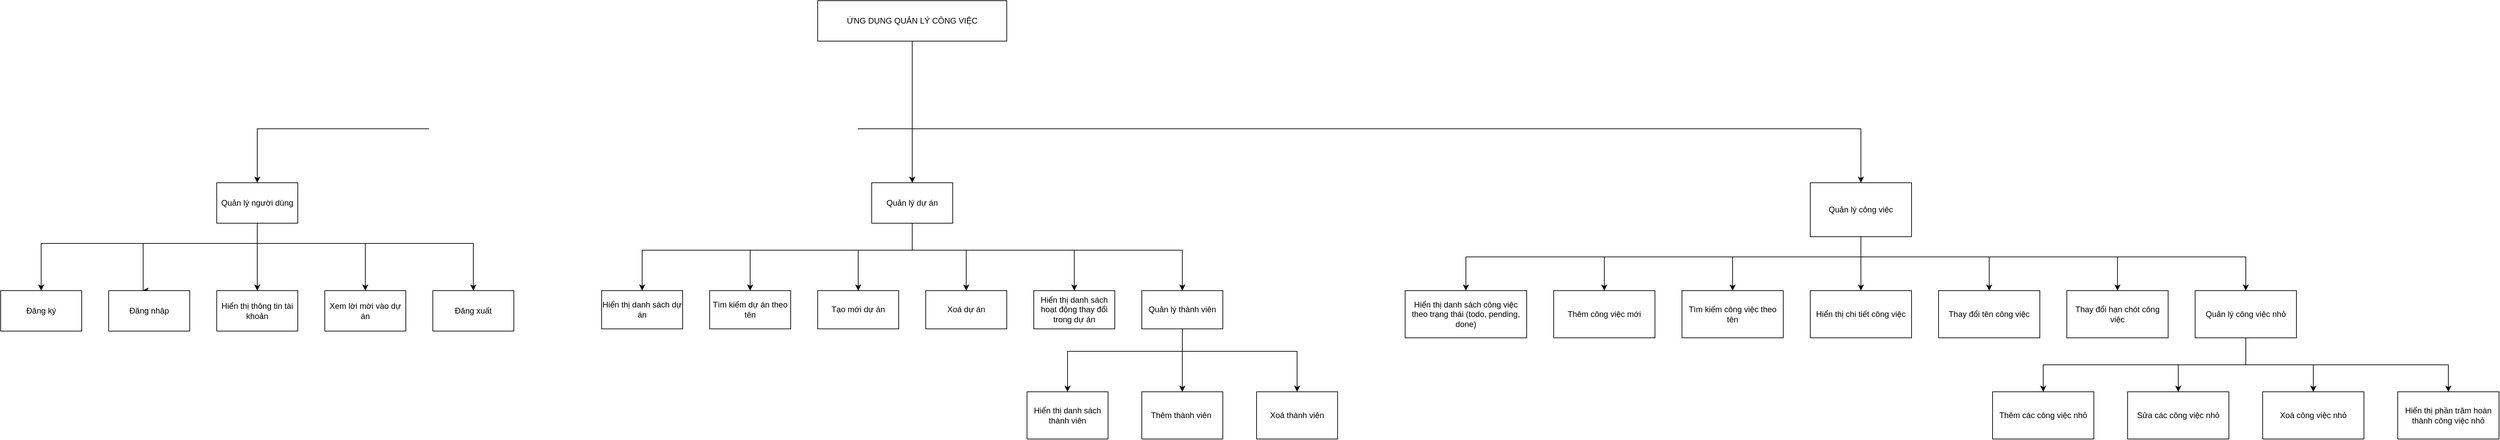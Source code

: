 <mxfile version="26.0.6" pages="2">
  <diagram id="V-OAc4qAj7NpB916so75" name="Sơ đồ chức năng">
    <mxGraphModel dx="5624" dy="3399" grid="1" gridSize="10" guides="1" tooltips="1" connect="1" arrows="1" fold="1" page="1" pageScale="1" pageWidth="827" pageHeight="1169" math="0" shadow="0">
      <root>
        <mxCell id="0" />
        <mxCell id="1" parent="0" />
        <mxCell id="zX-OuVOKeIS6T5saPksT-51" style="edgeStyle=orthogonalEdgeStyle;rounded=0;orthogonalLoop=1;jettySize=auto;html=1;entryX=0.5;entryY=0;entryDx=0;entryDy=0;" parent="1" source="zX-OuVOKeIS6T5saPksT-1" target="zX-OuVOKeIS6T5saPksT-2" edge="1">
          <mxGeometry relative="1" as="geometry">
            <Array as="points">
              <mxPoint x="420" y="160" />
              <mxPoint x="-550" y="160" />
            </Array>
          </mxGeometry>
        </mxCell>
        <mxCell id="zX-OuVOKeIS6T5saPksT-52" style="edgeStyle=orthogonalEdgeStyle;rounded=0;orthogonalLoop=1;jettySize=auto;html=1;entryX=0.5;entryY=0;entryDx=0;entryDy=0;" parent="1" source="zX-OuVOKeIS6T5saPksT-1" target="zX-OuVOKeIS6T5saPksT-4" edge="1">
          <mxGeometry relative="1" as="geometry" />
        </mxCell>
        <mxCell id="zX-OuVOKeIS6T5saPksT-53" style="edgeStyle=orthogonalEdgeStyle;rounded=0;orthogonalLoop=1;jettySize=auto;html=1;" parent="1" source="zX-OuVOKeIS6T5saPksT-1" target="zX-OuVOKeIS6T5saPksT-5" edge="1">
          <mxGeometry relative="1" as="geometry">
            <Array as="points">
              <mxPoint x="420" y="160" />
              <mxPoint x="1825" y="160" />
            </Array>
          </mxGeometry>
        </mxCell>
        <mxCell id="zX-OuVOKeIS6T5saPksT-1" value="ỨNG DỤNG QUẢN LÝ CÔNG VIỆC" style="rounded=0;whiteSpace=wrap;html=1;" parent="1" vertex="1">
          <mxGeometry x="280" y="-30" width="280" height="60" as="geometry" />
        </mxCell>
        <mxCell id="zX-OuVOKeIS6T5saPksT-45" value="" style="group" parent="1" vertex="1" connectable="0">
          <mxGeometry x="1150" y="240" width="1620" height="380" as="geometry" />
        </mxCell>
        <mxCell id="zX-OuVOKeIS6T5saPksT-75" style="edgeStyle=orthogonalEdgeStyle;rounded=0;orthogonalLoop=1;jettySize=auto;html=1;entryX=0.5;entryY=0;entryDx=0;entryDy=0;" parent="zX-OuVOKeIS6T5saPksT-45" source="zX-OuVOKeIS6T5saPksT-5" target="zX-OuVOKeIS6T5saPksT-16" edge="1">
          <mxGeometry relative="1" as="geometry">
            <Array as="points">
              <mxPoint x="675" y="110" />
              <mxPoint x="90" y="110" />
            </Array>
          </mxGeometry>
        </mxCell>
        <mxCell id="zX-OuVOKeIS6T5saPksT-76" style="edgeStyle=orthogonalEdgeStyle;rounded=0;orthogonalLoop=1;jettySize=auto;html=1;entryX=0.5;entryY=0;entryDx=0;entryDy=0;" parent="zX-OuVOKeIS6T5saPksT-45" source="zX-OuVOKeIS6T5saPksT-5" target="zX-OuVOKeIS6T5saPksT-17" edge="1">
          <mxGeometry relative="1" as="geometry">
            <Array as="points">
              <mxPoint x="675" y="110" />
              <mxPoint x="295" y="110" />
            </Array>
          </mxGeometry>
        </mxCell>
        <mxCell id="zX-OuVOKeIS6T5saPksT-77" style="edgeStyle=orthogonalEdgeStyle;rounded=0;orthogonalLoop=1;jettySize=auto;html=1;entryX=0.5;entryY=0;entryDx=0;entryDy=0;" parent="zX-OuVOKeIS6T5saPksT-45" source="zX-OuVOKeIS6T5saPksT-5" target="zX-OuVOKeIS6T5saPksT-18" edge="1">
          <mxGeometry relative="1" as="geometry">
            <Array as="points">
              <mxPoint x="675" y="110" />
              <mxPoint x="485" y="110" />
            </Array>
          </mxGeometry>
        </mxCell>
        <mxCell id="zX-OuVOKeIS6T5saPksT-78" style="edgeStyle=orthogonalEdgeStyle;rounded=0;orthogonalLoop=1;jettySize=auto;html=1;" parent="zX-OuVOKeIS6T5saPksT-45" source="zX-OuVOKeIS6T5saPksT-5" target="zX-OuVOKeIS6T5saPksT-37" edge="1">
          <mxGeometry relative="1" as="geometry" />
        </mxCell>
        <mxCell id="zX-OuVOKeIS6T5saPksT-79" style="edgeStyle=orthogonalEdgeStyle;rounded=0;orthogonalLoop=1;jettySize=auto;html=1;" parent="zX-OuVOKeIS6T5saPksT-45" source="zX-OuVOKeIS6T5saPksT-5" target="zX-OuVOKeIS6T5saPksT-20" edge="1">
          <mxGeometry relative="1" as="geometry">
            <Array as="points">
              <mxPoint x="675" y="110" />
              <mxPoint x="865" y="110" />
            </Array>
          </mxGeometry>
        </mxCell>
        <mxCell id="zX-OuVOKeIS6T5saPksT-80" style="edgeStyle=orthogonalEdgeStyle;rounded=0;orthogonalLoop=1;jettySize=auto;html=1;" parent="zX-OuVOKeIS6T5saPksT-45" source="zX-OuVOKeIS6T5saPksT-5" target="zX-OuVOKeIS6T5saPksT-19" edge="1">
          <mxGeometry relative="1" as="geometry">
            <Array as="points">
              <mxPoint x="675" y="110" />
              <mxPoint x="1055" y="110" />
            </Array>
          </mxGeometry>
        </mxCell>
        <mxCell id="zX-OuVOKeIS6T5saPksT-81" style="edgeStyle=orthogonalEdgeStyle;rounded=0;orthogonalLoop=1;jettySize=auto;html=1;entryX=0.5;entryY=0;entryDx=0;entryDy=0;" parent="zX-OuVOKeIS6T5saPksT-45" source="zX-OuVOKeIS6T5saPksT-5" target="zX-OuVOKeIS6T5saPksT-38" edge="1">
          <mxGeometry relative="1" as="geometry">
            <Array as="points">
              <mxPoint x="675" y="110" />
              <mxPoint x="1245" y="110" />
            </Array>
          </mxGeometry>
        </mxCell>
        <mxCell id="zX-OuVOKeIS6T5saPksT-5" value="Quản lý công việc" style="rounded=0;whiteSpace=wrap;html=1;" parent="zX-OuVOKeIS6T5saPksT-45" vertex="1">
          <mxGeometry x="600" width="150" height="80" as="geometry" />
        </mxCell>
        <mxCell id="zX-OuVOKeIS6T5saPksT-42" value="" style="group" parent="zX-OuVOKeIS6T5saPksT-45" vertex="1" connectable="0">
          <mxGeometry y="160" width="1620" height="220" as="geometry" />
        </mxCell>
        <mxCell id="zX-OuVOKeIS6T5saPksT-39" value="" style="group" parent="zX-OuVOKeIS6T5saPksT-42" vertex="1" connectable="0">
          <mxGeometry width="1320" height="70" as="geometry" />
        </mxCell>
        <mxCell id="zX-OuVOKeIS6T5saPksT-16" value="Hiển thị danh sách công việc theo trạng thái (todo, pending, done)" style="rounded=0;whiteSpace=wrap;html=1;" parent="zX-OuVOKeIS6T5saPksT-39" vertex="1">
          <mxGeometry width="180" height="70" as="geometry" />
        </mxCell>
        <mxCell id="zX-OuVOKeIS6T5saPksT-17" value="Thêm công việc mới" style="rounded=0;whiteSpace=wrap;html=1;" parent="zX-OuVOKeIS6T5saPksT-39" vertex="1">
          <mxGeometry x="220" width="150" height="70" as="geometry" />
        </mxCell>
        <mxCell id="zX-OuVOKeIS6T5saPksT-18" value="Tìm kiếm công việc theo tên" style="rounded=0;whiteSpace=wrap;html=1;" parent="zX-OuVOKeIS6T5saPksT-39" vertex="1">
          <mxGeometry x="410" width="150" height="70" as="geometry" />
        </mxCell>
        <mxCell id="zX-OuVOKeIS6T5saPksT-19" value="Thay đổi hạn chót công việc" style="rounded=0;whiteSpace=wrap;html=1;" parent="zX-OuVOKeIS6T5saPksT-39" vertex="1">
          <mxGeometry x="980" width="150" height="70" as="geometry" />
        </mxCell>
        <mxCell id="zX-OuVOKeIS6T5saPksT-20" value="Thay đổi tên công việc" style="rounded=0;whiteSpace=wrap;html=1;" parent="zX-OuVOKeIS6T5saPksT-39" vertex="1">
          <mxGeometry x="790" width="150" height="70" as="geometry" />
        </mxCell>
        <mxCell id="zX-OuVOKeIS6T5saPksT-37" value="Hiển thị chi tiết công việc" style="rounded=0;whiteSpace=wrap;html=1;" parent="zX-OuVOKeIS6T5saPksT-39" vertex="1">
          <mxGeometry x="600" width="150" height="70" as="geometry" />
        </mxCell>
        <mxCell id="zX-OuVOKeIS6T5saPksT-38" value="Quản lý công việc nhỏ" style="rounded=0;whiteSpace=wrap;html=1;" parent="zX-OuVOKeIS6T5saPksT-39" vertex="1">
          <mxGeometry x="1170" width="150" height="70" as="geometry" />
        </mxCell>
        <mxCell id="zX-OuVOKeIS6T5saPksT-44" style="edgeStyle=orthogonalEdgeStyle;rounded=0;orthogonalLoop=1;jettySize=auto;html=1;exitX=0.5;exitY=1;exitDx=0;exitDy=0;" parent="zX-OuVOKeIS6T5saPksT-39" source="zX-OuVOKeIS6T5saPksT-20" target="zX-OuVOKeIS6T5saPksT-20" edge="1">
          <mxGeometry relative="1" as="geometry" />
        </mxCell>
        <mxCell id="zX-OuVOKeIS6T5saPksT-41" value="" style="group" parent="zX-OuVOKeIS6T5saPksT-42" vertex="1" connectable="0">
          <mxGeometry x="870" y="150" width="750" height="70" as="geometry" />
        </mxCell>
        <mxCell id="zX-OuVOKeIS6T5saPksT-21" value="Thêm các công việc nhỏ" style="rounded=0;whiteSpace=wrap;html=1;" parent="zX-OuVOKeIS6T5saPksT-41" vertex="1">
          <mxGeometry width="150" height="70" as="geometry" />
        </mxCell>
        <mxCell id="zX-OuVOKeIS6T5saPksT-22" value="Sửa các công việc nhỏ" style="rounded=0;whiteSpace=wrap;html=1;" parent="zX-OuVOKeIS6T5saPksT-41" vertex="1">
          <mxGeometry x="200" width="150" height="70" as="geometry" />
        </mxCell>
        <mxCell id="zX-OuVOKeIS6T5saPksT-23" value="Xoá công việc nhỏ" style="rounded=0;whiteSpace=wrap;html=1;" parent="zX-OuVOKeIS6T5saPksT-41" vertex="1">
          <mxGeometry x="400" width="150" height="70" as="geometry" />
        </mxCell>
        <mxCell id="zX-OuVOKeIS6T5saPksT-40" value="Hiển thị phần trăm hoàn thành công việc nhỏ" style="rounded=0;whiteSpace=wrap;html=1;" parent="zX-OuVOKeIS6T5saPksT-41" vertex="1">
          <mxGeometry x="600" width="150" height="70" as="geometry" />
        </mxCell>
        <mxCell id="zX-OuVOKeIS6T5saPksT-82" style="edgeStyle=orthogonalEdgeStyle;rounded=0;orthogonalLoop=1;jettySize=auto;html=1;entryX=0.5;entryY=0;entryDx=0;entryDy=0;" parent="zX-OuVOKeIS6T5saPksT-42" source="zX-OuVOKeIS6T5saPksT-38" target="zX-OuVOKeIS6T5saPksT-21" edge="1">
          <mxGeometry relative="1" as="geometry">
            <Array as="points">
              <mxPoint x="1245" y="110" />
              <mxPoint x="945" y="110" />
            </Array>
          </mxGeometry>
        </mxCell>
        <mxCell id="zX-OuVOKeIS6T5saPksT-83" style="edgeStyle=orthogonalEdgeStyle;rounded=0;orthogonalLoop=1;jettySize=auto;html=1;entryX=0.5;entryY=0;entryDx=0;entryDy=0;" parent="zX-OuVOKeIS6T5saPksT-42" source="zX-OuVOKeIS6T5saPksT-38" target="zX-OuVOKeIS6T5saPksT-22" edge="1">
          <mxGeometry relative="1" as="geometry" />
        </mxCell>
        <mxCell id="zX-OuVOKeIS6T5saPksT-84" style="edgeStyle=orthogonalEdgeStyle;rounded=0;orthogonalLoop=1;jettySize=auto;html=1;entryX=0.5;entryY=0;entryDx=0;entryDy=0;" parent="zX-OuVOKeIS6T5saPksT-42" source="zX-OuVOKeIS6T5saPksT-38" target="zX-OuVOKeIS6T5saPksT-23" edge="1">
          <mxGeometry relative="1" as="geometry" />
        </mxCell>
        <mxCell id="zX-OuVOKeIS6T5saPksT-85" style="edgeStyle=orthogonalEdgeStyle;rounded=0;orthogonalLoop=1;jettySize=auto;html=1;entryX=0.5;entryY=0;entryDx=0;entryDy=0;" parent="zX-OuVOKeIS6T5saPksT-42" source="zX-OuVOKeIS6T5saPksT-38" target="zX-OuVOKeIS6T5saPksT-40" edge="1">
          <mxGeometry relative="1" as="geometry">
            <Array as="points">
              <mxPoint x="1245" y="110" />
              <mxPoint x="1545" y="110" />
            </Array>
          </mxGeometry>
        </mxCell>
        <mxCell id="zX-OuVOKeIS6T5saPksT-47" value="" style="group" parent="1" vertex="1" connectable="0">
          <mxGeometry x="-930" y="240" width="760" height="220" as="geometry" />
        </mxCell>
        <mxCell id="zX-OuVOKeIS6T5saPksT-54" style="edgeStyle=orthogonalEdgeStyle;rounded=0;orthogonalLoop=1;jettySize=auto;html=1;entryX=0.5;entryY=0;entryDx=0;entryDy=0;" parent="zX-OuVOKeIS6T5saPksT-47" source="zX-OuVOKeIS6T5saPksT-2" target="zX-OuVOKeIS6T5saPksT-6" edge="1">
          <mxGeometry relative="1" as="geometry">
            <Array as="points">
              <mxPoint x="380" y="90" />
              <mxPoint x="60" y="90" />
            </Array>
          </mxGeometry>
        </mxCell>
        <mxCell id="zX-OuVOKeIS6T5saPksT-55" style="edgeStyle=orthogonalEdgeStyle;rounded=0;orthogonalLoop=1;jettySize=auto;html=1;" parent="zX-OuVOKeIS6T5saPksT-47" source="zX-OuVOKeIS6T5saPksT-2" edge="1">
          <mxGeometry relative="1" as="geometry">
            <mxPoint x="210" y="160" as="targetPoint" />
            <Array as="points">
              <mxPoint x="380" y="90" />
              <mxPoint x="211" y="90" />
              <mxPoint x="211" y="160" />
            </Array>
          </mxGeometry>
        </mxCell>
        <mxCell id="zX-OuVOKeIS6T5saPksT-56" style="edgeStyle=orthogonalEdgeStyle;rounded=0;orthogonalLoop=1;jettySize=auto;html=1;entryX=0.5;entryY=0;entryDx=0;entryDy=0;" parent="zX-OuVOKeIS6T5saPksT-47" source="zX-OuVOKeIS6T5saPksT-2" target="zX-OuVOKeIS6T5saPksT-8" edge="1">
          <mxGeometry relative="1" as="geometry" />
        </mxCell>
        <mxCell id="zX-OuVOKeIS6T5saPksT-57" style="edgeStyle=orthogonalEdgeStyle;rounded=0;orthogonalLoop=1;jettySize=auto;html=1;entryX=0.5;entryY=0;entryDx=0;entryDy=0;" parent="zX-OuVOKeIS6T5saPksT-47" source="zX-OuVOKeIS6T5saPksT-2" target="zX-OuVOKeIS6T5saPksT-15" edge="1">
          <mxGeometry relative="1" as="geometry">
            <Array as="points">
              <mxPoint x="380" y="90" />
              <mxPoint x="540" y="90" />
            </Array>
          </mxGeometry>
        </mxCell>
        <mxCell id="zX-OuVOKeIS6T5saPksT-58" style="edgeStyle=orthogonalEdgeStyle;rounded=0;orthogonalLoop=1;jettySize=auto;html=1;entryX=0.5;entryY=0;entryDx=0;entryDy=0;" parent="zX-OuVOKeIS6T5saPksT-47" source="zX-OuVOKeIS6T5saPksT-2" target="zX-OuVOKeIS6T5saPksT-24" edge="1">
          <mxGeometry relative="1" as="geometry">
            <Array as="points">
              <mxPoint x="380" y="90" />
              <mxPoint x="700" y="90" />
            </Array>
          </mxGeometry>
        </mxCell>
        <mxCell id="zX-OuVOKeIS6T5saPksT-2" value="Quản lý người dùng" style="rounded=0;whiteSpace=wrap;html=1;" parent="zX-OuVOKeIS6T5saPksT-47" vertex="1">
          <mxGeometry x="320" width="120" height="60" as="geometry" />
        </mxCell>
        <mxCell id="zX-OuVOKeIS6T5saPksT-25" value="" style="group" parent="zX-OuVOKeIS6T5saPksT-47" vertex="1" connectable="0">
          <mxGeometry y="160" width="760" height="60" as="geometry" />
        </mxCell>
        <mxCell id="zX-OuVOKeIS6T5saPksT-6" value="Đăng ký&lt;span style=&quot;color: rgba(0, 0, 0, 0); font-family: monospace; font-size: 0px; text-align: start; text-wrap-mode: nowrap;&quot;&gt;%3CmxGraphModel%3E%3Croot%3E%3CmxCell%20id%3D%220%22%2F%3E%3CmxCell%20id%3D%221%22%20parent%3D%220%22%2F%3E%3CmxCell%20id%3D%222%22%20value%3D%22Qu%E1%BA%A3n%20l%C3%BD%20d%E1%BB%B1%20%C3%A1n%22%20style%3D%22rounded%3D0%3BwhiteSpace%3Dwrap%3Bhtml%3D1%3B%22%20vertex%3D%221%22%20parent%3D%221%22%3E%3CmxGeometry%20x%3D%22230%22%20y%3D%22200%22%20width%3D%22120%22%20height%3D%2260%22%20as%3D%22geometry%22%2F%3E%3C%2FmxCell%3E%3C%2Froot%3E%3C%2FmxGraphModel%3E&lt;/span&gt;" style="rounded=0;whiteSpace=wrap;html=1;" parent="zX-OuVOKeIS6T5saPksT-25" vertex="1">
          <mxGeometry width="120" height="60" as="geometry" />
        </mxCell>
        <mxCell id="zX-OuVOKeIS6T5saPksT-7" value="Đăng nhập&lt;span style=&quot;color: rgba(0, 0, 0, 0); font-family: monospace; font-size: 0px; text-align: start; text-wrap-mode: nowrap;&quot;&gt;%3CmxGraphModel%3E%3Croot%3E%3CmxCell%20id%3D%220%22%2F%3E%3CmxCell%20id%3D%221%22%20parent%3D%220%22%2F%3E%3CmxCell%20id%3D%222%22%20value%3D%22Qu%E1%BA%A3n%20l%C3%BD%20d%E1%BB%B1%20%C3%A1n%22%20style%3D%22rounded%3D0%3BwhiteSpace%3Dwrap%3Bhtml%3D1%3B%22%20vertex%3D%221%22%20parent%3D%221%22%3E%3CmxGeometry%20x%3D%22230%22%20y%3D%22200%22%20width%3D%22120%22%20height%3D%2260%22%20as%3D%22geometry%22%2F%3E%3C%2FmxCell%3E%3C%2Froot%3E%3C%2FmxGraphModel&lt;/span&gt;" style="rounded=0;whiteSpace=wrap;html=1;" parent="zX-OuVOKeIS6T5saPksT-25" vertex="1">
          <mxGeometry x="160" width="120" height="60" as="geometry" />
        </mxCell>
        <mxCell id="zX-OuVOKeIS6T5saPksT-8" value="Hiển thị thông tin tài khoản" style="rounded=0;whiteSpace=wrap;html=1;" parent="zX-OuVOKeIS6T5saPksT-25" vertex="1">
          <mxGeometry x="320" width="120" height="60" as="geometry" />
        </mxCell>
        <mxCell id="zX-OuVOKeIS6T5saPksT-15" value="Xem lời mời vào dự án" style="rounded=0;whiteSpace=wrap;html=1;" parent="zX-OuVOKeIS6T5saPksT-25" vertex="1">
          <mxGeometry x="480" width="120" height="60" as="geometry" />
        </mxCell>
        <mxCell id="zX-OuVOKeIS6T5saPksT-24" value="Đăng xuất" style="rounded=0;whiteSpace=wrap;html=1;" parent="zX-OuVOKeIS6T5saPksT-25" vertex="1">
          <mxGeometry x="640" width="120" height="60" as="geometry" />
        </mxCell>
        <mxCell id="zX-OuVOKeIS6T5saPksT-74" value="" style="group" parent="1" vertex="1" connectable="0">
          <mxGeometry x="-40" y="240" width="1090" height="380" as="geometry" />
        </mxCell>
        <mxCell id="zX-OuVOKeIS6T5saPksT-4" value="Quản lý dự án" style="rounded=0;whiteSpace=wrap;html=1;" parent="zX-OuVOKeIS6T5saPksT-74" vertex="1">
          <mxGeometry x="400" width="120" height="60" as="geometry" />
        </mxCell>
        <mxCell id="zX-OuVOKeIS6T5saPksT-72" value="" style="group" parent="zX-OuVOKeIS6T5saPksT-74" vertex="1" connectable="0">
          <mxGeometry x="630" y="310" width="460" height="70" as="geometry" />
        </mxCell>
        <mxCell id="zX-OuVOKeIS6T5saPksT-27" value="Thêm thành viên&amp;nbsp;" style="rounded=0;whiteSpace=wrap;html=1;" parent="zX-OuVOKeIS6T5saPksT-72" vertex="1">
          <mxGeometry x="170" width="120" height="70" as="geometry" />
        </mxCell>
        <mxCell id="zX-OuVOKeIS6T5saPksT-28" value="Hiển thị danh sách thành viên" style="rounded=0;whiteSpace=wrap;html=1;" parent="zX-OuVOKeIS6T5saPksT-72" vertex="1">
          <mxGeometry width="120" height="70" as="geometry" />
        </mxCell>
        <mxCell id="zX-OuVOKeIS6T5saPksT-29" value="Xoá thành viên" style="rounded=0;whiteSpace=wrap;html=1;" parent="zX-OuVOKeIS6T5saPksT-72" vertex="1">
          <mxGeometry x="340" width="120" height="70" as="geometry" />
        </mxCell>
        <mxCell id="zX-OuVOKeIS6T5saPksT-73" value="" style="group" parent="zX-OuVOKeIS6T5saPksT-74" vertex="1" connectable="0">
          <mxGeometry y="160" width="920" height="56.667" as="geometry" />
        </mxCell>
        <mxCell id="zX-OuVOKeIS6T5saPksT-9" value="Hiển thị danh sách dự án" style="rounded=0;whiteSpace=wrap;html=1;" parent="zX-OuVOKeIS6T5saPksT-73" vertex="1">
          <mxGeometry width="120" height="56.667" as="geometry" />
        </mxCell>
        <mxCell id="zX-OuVOKeIS6T5saPksT-10" value="Tìm kiếm dự án theo tên" style="rounded=0;whiteSpace=wrap;html=1;" parent="zX-OuVOKeIS6T5saPksT-73" vertex="1">
          <mxGeometry x="160" width="120" height="56.667" as="geometry" />
        </mxCell>
        <mxCell id="zX-OuVOKeIS6T5saPksT-11" value="Tạo mới dự án" style="rounded=0;whiteSpace=wrap;html=1;" parent="zX-OuVOKeIS6T5saPksT-73" vertex="1">
          <mxGeometry x="320" width="120" height="56.667" as="geometry" />
        </mxCell>
        <mxCell id="zX-OuVOKeIS6T5saPksT-12" value="Xoá dự án" style="rounded=0;whiteSpace=wrap;html=1;" parent="zX-OuVOKeIS6T5saPksT-73" vertex="1">
          <mxGeometry x="480" width="120" height="56.667" as="geometry" />
        </mxCell>
        <mxCell id="zX-OuVOKeIS6T5saPksT-14" value="Quản lý thành viên" style="rounded=0;whiteSpace=wrap;html=1;" parent="zX-OuVOKeIS6T5saPksT-73" vertex="1">
          <mxGeometry x="800" width="120" height="56.667" as="geometry" />
        </mxCell>
        <mxCell id="zX-OuVOKeIS6T5saPksT-33" value="Hiển thị danh sách hoạt động thay đổi trong dự án" style="rounded=0;whiteSpace=wrap;html=1;" parent="zX-OuVOKeIS6T5saPksT-73" vertex="1">
          <mxGeometry x="640" width="120" height="56.667" as="geometry" />
        </mxCell>
        <mxCell id="zX-OuVOKeIS6T5saPksT-59" style="edgeStyle=orthogonalEdgeStyle;rounded=0;orthogonalLoop=1;jettySize=auto;html=1;entryX=0.5;entryY=0;entryDx=0;entryDy=0;" parent="zX-OuVOKeIS6T5saPksT-74" source="zX-OuVOKeIS6T5saPksT-4" target="zX-OuVOKeIS6T5saPksT-9" edge="1">
          <mxGeometry relative="1" as="geometry">
            <Array as="points">
              <mxPoint x="460" y="100" />
              <mxPoint x="60" y="100" />
            </Array>
          </mxGeometry>
        </mxCell>
        <mxCell id="zX-OuVOKeIS6T5saPksT-60" style="edgeStyle=orthogonalEdgeStyle;rounded=0;orthogonalLoop=1;jettySize=auto;html=1;entryX=0.5;entryY=0;entryDx=0;entryDy=0;" parent="zX-OuVOKeIS6T5saPksT-74" source="zX-OuVOKeIS6T5saPksT-4" target="zX-OuVOKeIS6T5saPksT-10" edge="1">
          <mxGeometry relative="1" as="geometry">
            <Array as="points">
              <mxPoint x="460" y="100" />
              <mxPoint x="220" y="100" />
            </Array>
          </mxGeometry>
        </mxCell>
        <mxCell id="zX-OuVOKeIS6T5saPksT-61" style="edgeStyle=orthogonalEdgeStyle;rounded=0;orthogonalLoop=1;jettySize=auto;html=1;entryX=0.5;entryY=0;entryDx=0;entryDy=0;" parent="zX-OuVOKeIS6T5saPksT-74" source="zX-OuVOKeIS6T5saPksT-4" target="zX-OuVOKeIS6T5saPksT-11" edge="1">
          <mxGeometry relative="1" as="geometry">
            <Array as="points">
              <mxPoint x="460" y="100" />
              <mxPoint x="380" y="100" />
            </Array>
          </mxGeometry>
        </mxCell>
        <mxCell id="zX-OuVOKeIS6T5saPksT-62" style="edgeStyle=orthogonalEdgeStyle;rounded=0;orthogonalLoop=1;jettySize=auto;html=1;" parent="zX-OuVOKeIS6T5saPksT-74" source="zX-OuVOKeIS6T5saPksT-4" target="zX-OuVOKeIS6T5saPksT-12" edge="1">
          <mxGeometry relative="1" as="geometry">
            <Array as="points">
              <mxPoint x="460" y="100" />
              <mxPoint x="540" y="100" />
            </Array>
          </mxGeometry>
        </mxCell>
        <mxCell id="zX-OuVOKeIS6T5saPksT-64" style="edgeStyle=orthogonalEdgeStyle;rounded=0;orthogonalLoop=1;jettySize=auto;html=1;entryX=0.5;entryY=0;entryDx=0;entryDy=0;" parent="zX-OuVOKeIS6T5saPksT-74" source="zX-OuVOKeIS6T5saPksT-4" target="zX-OuVOKeIS6T5saPksT-14" edge="1">
          <mxGeometry relative="1" as="geometry">
            <Array as="points">
              <mxPoint x="460" y="100" />
              <mxPoint x="860" y="100" />
            </Array>
          </mxGeometry>
        </mxCell>
        <mxCell id="zX-OuVOKeIS6T5saPksT-65" style="edgeStyle=orthogonalEdgeStyle;rounded=0;orthogonalLoop=1;jettySize=auto;html=1;entryX=0.5;entryY=0;entryDx=0;entryDy=0;" parent="zX-OuVOKeIS6T5saPksT-74" source="zX-OuVOKeIS6T5saPksT-14" target="zX-OuVOKeIS6T5saPksT-28" edge="1">
          <mxGeometry relative="1" as="geometry">
            <Array as="points">
              <mxPoint x="860" y="250" />
              <mxPoint x="690" y="250" />
            </Array>
          </mxGeometry>
        </mxCell>
        <mxCell id="zX-OuVOKeIS6T5saPksT-66" style="edgeStyle=orthogonalEdgeStyle;rounded=0;orthogonalLoop=1;jettySize=auto;html=1;entryX=0.5;entryY=0;entryDx=0;entryDy=0;" parent="zX-OuVOKeIS6T5saPksT-74" source="zX-OuVOKeIS6T5saPksT-14" target="zX-OuVOKeIS6T5saPksT-27" edge="1">
          <mxGeometry relative="1" as="geometry" />
        </mxCell>
        <mxCell id="zX-OuVOKeIS6T5saPksT-71" style="edgeStyle=orthogonalEdgeStyle;rounded=0;orthogonalLoop=1;jettySize=auto;html=1;entryX=0.5;entryY=0;entryDx=0;entryDy=0;" parent="zX-OuVOKeIS6T5saPksT-74" source="zX-OuVOKeIS6T5saPksT-14" target="zX-OuVOKeIS6T5saPksT-29" edge="1">
          <mxGeometry relative="1" as="geometry">
            <Array as="points">
              <mxPoint x="860" y="250" />
              <mxPoint x="1030" y="250" />
            </Array>
          </mxGeometry>
        </mxCell>
        <mxCell id="zX-OuVOKeIS6T5saPksT-63" style="edgeStyle=orthogonalEdgeStyle;rounded=0;orthogonalLoop=1;jettySize=auto;html=1;entryX=0.5;entryY=0;entryDx=0;entryDy=0;" parent="zX-OuVOKeIS6T5saPksT-74" source="zX-OuVOKeIS6T5saPksT-4" target="zX-OuVOKeIS6T5saPksT-33" edge="1">
          <mxGeometry relative="1" as="geometry">
            <Array as="points">
              <mxPoint x="460" y="100" />
              <mxPoint x="700" y="100" />
            </Array>
          </mxGeometry>
        </mxCell>
      </root>
    </mxGraphModel>
  </diagram>
  <diagram id="9vug8-raQWd5ho0r9h99" name="use case">
    <mxGraphModel dx="2812" dy="2284" grid="1" gridSize="10" guides="1" tooltips="1" connect="1" arrows="1" fold="1" page="1" pageScale="1" pageWidth="827" pageHeight="1169" math="0" shadow="0">
      <root>
        <mxCell id="0" />
        <mxCell id="1" parent="0" />
        <mxCell id="gCBhABnBfBKNEBTYa9LO-66" value="" style="rounded=0;whiteSpace=wrap;html=1;" vertex="1" parent="1">
          <mxGeometry x="330" y="-140" width="810" height="2010" as="geometry" />
        </mxCell>
        <mxCell id="gCBhABnBfBKNEBTYa9LO-67" style="rounded=0;orthogonalLoop=1;jettySize=auto;html=1;entryX=0;entryY=0.5;entryDx=0;entryDy=0;endArrow=none;endFill=0;" edge="1" parent="1" source="IFs_64MnXAlQuSFIvROG-1" target="IFs_64MnXAlQuSFIvROG-2">
          <mxGeometry relative="1" as="geometry" />
        </mxCell>
        <mxCell id="gCBhABnBfBKNEBTYa9LO-68" style="rounded=0;orthogonalLoop=1;jettySize=auto;html=1;entryX=0;entryY=0.5;entryDx=0;entryDy=0;endArrow=none;endFill=0;" edge="1" parent="1" source="IFs_64MnXAlQuSFIvROG-1" target="IFs_64MnXAlQuSFIvROG-3">
          <mxGeometry relative="1" as="geometry" />
        </mxCell>
        <mxCell id="gCBhABnBfBKNEBTYa9LO-69" style="rounded=0;orthogonalLoop=1;jettySize=auto;html=1;entryX=0;entryY=0.5;entryDx=0;entryDy=0;endArrow=none;endFill=0;" edge="1" parent="1" source="IFs_64MnXAlQuSFIvROG-1" target="gCBhABnBfBKNEBTYa9LO-1">
          <mxGeometry relative="1" as="geometry" />
        </mxCell>
        <mxCell id="gCBhABnBfBKNEBTYa9LO-70" style="rounded=0;orthogonalLoop=1;jettySize=auto;html=1;entryX=0;entryY=0.5;entryDx=0;entryDy=0;endArrow=none;endFill=0;" edge="1" parent="1" source="IFs_64MnXAlQuSFIvROG-1" target="gCBhABnBfBKNEBTYa9LO-2">
          <mxGeometry relative="1" as="geometry" />
        </mxCell>
        <mxCell id="gCBhABnBfBKNEBTYa9LO-71" style="rounded=0;orthogonalLoop=1;jettySize=auto;html=1;entryX=0;entryY=0.5;entryDx=0;entryDy=0;endArrow=none;endFill=0;" edge="1" parent="1" source="IFs_64MnXAlQuSFIvROG-1" target="IFs_64MnXAlQuSFIvROG-4">
          <mxGeometry relative="1" as="geometry" />
        </mxCell>
        <mxCell id="gCBhABnBfBKNEBTYa9LO-72" style="rounded=0;orthogonalLoop=1;jettySize=auto;html=1;entryX=0;entryY=0.5;entryDx=0;entryDy=0;endArrow=none;endFill=0;" edge="1" parent="1" source="IFs_64MnXAlQuSFIvROG-1" target="IFs_64MnXAlQuSFIvROG-5">
          <mxGeometry relative="1" as="geometry" />
        </mxCell>
        <mxCell id="IFs_64MnXAlQuSFIvROG-1" value="Người dùng" style="shape=umlActor;verticalLabelPosition=bottom;verticalAlign=top;html=1;outlineConnect=0;" vertex="1" parent="1">
          <mxGeometry x="-70" y="790" width="70" height="120" as="geometry" />
        </mxCell>
        <mxCell id="IFs_64MnXAlQuSFIvROG-2" value="Đăng nhập" style="ellipse;whiteSpace=wrap;html=1;" vertex="1" parent="1">
          <mxGeometry x="500" width="120" height="80" as="geometry" />
        </mxCell>
        <mxCell id="IFs_64MnXAlQuSFIvROG-3" value="Đăng ký" style="ellipse;whiteSpace=wrap;html=1;" vertex="1" parent="1">
          <mxGeometry x="500" y="130" width="120" height="80" as="geometry" />
        </mxCell>
        <mxCell id="IFs_64MnXAlQuSFIvROG-4" value="Quán lý dự án" style="ellipse;whiteSpace=wrap;html=1;" vertex="1" parent="1">
          <mxGeometry x="510" y="790" width="120" height="80" as="geometry" />
        </mxCell>
        <mxCell id="IFs_64MnXAlQuSFIvROG-5" value="Quán lý công việc" style="ellipse;whiteSpace=wrap;html=1;" vertex="1" parent="1">
          <mxGeometry x="500" y="1430" width="120" height="80" as="geometry" />
        </mxCell>
        <mxCell id="gCBhABnBfBKNEBTYa9LO-1" value="Lấy lại mật khẩu" style="ellipse;whiteSpace=wrap;html=1;" vertex="1" parent="1">
          <mxGeometry x="500" y="250" width="120" height="80" as="geometry" />
        </mxCell>
        <mxCell id="gCBhABnBfBKNEBTYa9LO-2" value="Quản lý lời mời" style="ellipse;whiteSpace=wrap;html=1;" vertex="1" parent="1">
          <mxGeometry x="500" y="400" width="120" height="80" as="geometry" />
        </mxCell>
        <mxCell id="gCBhABnBfBKNEBTYa9LO-24" style="rounded=0;orthogonalLoop=1;jettySize=auto;html=1;entryX=1;entryY=0;entryDx=0;entryDy=0;endArrow=block;endFill=0;exitX=0;exitY=0.5;exitDx=0;exitDy=0;" edge="1" parent="1" source="gCBhABnBfBKNEBTYa9LO-3" target="IFs_64MnXAlQuSFIvROG-2">
          <mxGeometry relative="1" as="geometry" />
        </mxCell>
        <mxCell id="gCBhABnBfBKNEBTYa9LO-3" value="Đăng nhập bằng tài khoản" style="ellipse;whiteSpace=wrap;html=1;" vertex="1" parent="1">
          <mxGeometry x="707" y="-70" width="120" height="80" as="geometry" />
        </mxCell>
        <mxCell id="gCBhABnBfBKNEBTYa9LO-4" value="Đăng nhập bằng mã QR" style="ellipse;whiteSpace=wrap;html=1;" vertex="1" parent="1">
          <mxGeometry x="707" y="60" width="120" height="80" as="geometry" />
        </mxCell>
        <mxCell id="gCBhABnBfBKNEBTYa9LO-5" value="Xác thực tài khoản" style="ellipse;whiteSpace=wrap;html=1;" vertex="1" parent="1">
          <mxGeometry x="707" y="190" width="120" height="80" as="geometry" />
        </mxCell>
        <mxCell id="gCBhABnBfBKNEBTYa9LO-31" style="rounded=0;orthogonalLoop=1;jettySize=auto;html=1;entryX=1;entryY=0;entryDx=0;entryDy=0;endArrow=block;endFill=0;exitX=0;exitY=0.5;exitDx=0;exitDy=0;" edge="1" parent="1" source="gCBhABnBfBKNEBTYa9LO-6" target="gCBhABnBfBKNEBTYa9LO-2">
          <mxGeometry relative="1" as="geometry" />
        </mxCell>
        <mxCell id="gCBhABnBfBKNEBTYa9LO-6" value="Xem lời mời" style="ellipse;whiteSpace=wrap;html=1;" vertex="1" parent="1">
          <mxGeometry x="707" y="300" width="120" height="80" as="geometry" />
        </mxCell>
        <mxCell id="gCBhABnBfBKNEBTYa9LO-7" value="Chấp nhận" style="ellipse;whiteSpace=wrap;html=1;" vertex="1" parent="1">
          <mxGeometry x="707" y="400" width="120" height="80" as="geometry" />
        </mxCell>
        <mxCell id="gCBhABnBfBKNEBTYa9LO-34" style="rounded=0;orthogonalLoop=1;jettySize=auto;html=1;entryX=1;entryY=1;entryDx=0;entryDy=0;endArrow=block;endFill=0;" edge="1" parent="1" source="gCBhABnBfBKNEBTYa9LO-8" target="gCBhABnBfBKNEBTYa9LO-2">
          <mxGeometry relative="1" as="geometry" />
        </mxCell>
        <mxCell id="gCBhABnBfBKNEBTYa9LO-8" value="Từ chối&amp;nbsp;" style="ellipse;whiteSpace=wrap;html=1;" vertex="1" parent="1">
          <mxGeometry x="707" y="500" width="120" height="80" as="geometry" />
        </mxCell>
        <mxCell id="gCBhABnBfBKNEBTYa9LO-36" style="rounded=0;orthogonalLoop=1;jettySize=auto;html=1;endArrow=block;endFill=0;exitX=0;exitY=0.5;exitDx=0;exitDy=0;entryX=0.5;entryY=0;entryDx=0;entryDy=0;" edge="1" parent="1" source="gCBhABnBfBKNEBTYa9LO-9" target="IFs_64MnXAlQuSFIvROG-4">
          <mxGeometry relative="1" as="geometry">
            <mxPoint x="600" y="740" as="targetPoint" />
          </mxGeometry>
        </mxCell>
        <mxCell id="gCBhABnBfBKNEBTYa9LO-9" value="Xem danh sách dự án" style="ellipse;whiteSpace=wrap;html=1;" vertex="1" parent="1">
          <mxGeometry x="707" y="597.5" width="120" height="80" as="geometry" />
        </mxCell>
        <mxCell id="gCBhABnBfBKNEBTYa9LO-10" value="Tìm kiếm dự án theo tên" style="ellipse;whiteSpace=wrap;html=1;" vertex="1" parent="1">
          <mxGeometry x="707" y="692.5" width="120" height="80" as="geometry" />
        </mxCell>
        <mxCell id="gCBhABnBfBKNEBTYa9LO-43" style="rounded=0;orthogonalLoop=1;jettySize=auto;html=1;entryX=1;entryY=0.5;entryDx=0;entryDy=0;endArrow=block;endFill=0;" edge="1" parent="1" source="gCBhABnBfBKNEBTYa9LO-11" target="IFs_64MnXAlQuSFIvROG-4">
          <mxGeometry relative="1" as="geometry" />
        </mxCell>
        <mxCell id="gCBhABnBfBKNEBTYa9LO-11" value="Thêm dự án mới" style="ellipse;whiteSpace=wrap;html=1;" vertex="1" parent="1">
          <mxGeometry x="707" y="790" width="120" height="80" as="geometry" />
        </mxCell>
        <mxCell id="gCBhABnBfBKNEBTYa9LO-12" value="Xoá dự án" style="ellipse;whiteSpace=wrap;html=1;" vertex="1" parent="1">
          <mxGeometry x="707" y="890" width="120" height="80" as="geometry" />
        </mxCell>
        <mxCell id="gCBhABnBfBKNEBTYa9LO-55" style="rounded=0;orthogonalLoop=1;jettySize=auto;html=1;entryX=0.5;entryY=0;entryDx=0;entryDy=0;endArrow=block;endFill=0;exitX=0;exitY=0.5;exitDx=0;exitDy=0;" edge="1" parent="1" source="gCBhABnBfBKNEBTYa9LO-13" target="IFs_64MnXAlQuSFIvROG-5">
          <mxGeometry relative="1" as="geometry" />
        </mxCell>
        <mxCell id="gCBhABnBfBKNEBTYa9LO-13" value="Xem chi tiết công việc" style="ellipse;whiteSpace=wrap;html=1;" vertex="1" parent="1">
          <mxGeometry x="710" y="1200" width="120" height="80" as="geometry" />
        </mxCell>
        <mxCell id="gCBhABnBfBKNEBTYa9LO-56" style="rounded=0;orthogonalLoop=1;jettySize=auto;html=1;entryX=1;entryY=0;entryDx=0;entryDy=0;endArrow=block;endFill=0;exitX=0;exitY=0.5;exitDx=0;exitDy=0;" edge="1" parent="1" source="gCBhABnBfBKNEBTYa9LO-14" target="IFs_64MnXAlQuSFIvROG-5">
          <mxGeometry relative="1" as="geometry" />
        </mxCell>
        <mxCell id="gCBhABnBfBKNEBTYa9LO-14" value="Thay đổi thông tin công việc" style="ellipse;whiteSpace=wrap;html=1;" vertex="1" parent="1">
          <mxGeometry x="710" y="1300" width="120" height="80" as="geometry" />
        </mxCell>
        <mxCell id="gCBhABnBfBKNEBTYa9LO-58" style="rounded=0;orthogonalLoop=1;jettySize=auto;html=1;entryX=1;entryY=1;entryDx=0;entryDy=0;endArrow=block;endFill=0;" edge="1" parent="1" source="gCBhABnBfBKNEBTYa9LO-15" target="IFs_64MnXAlQuSFIvROG-5">
          <mxGeometry relative="1" as="geometry" />
        </mxCell>
        <mxCell id="gCBhABnBfBKNEBTYa9LO-15" value="Thêm công việc mới" style="ellipse;whiteSpace=wrap;html=1;" vertex="1" parent="1">
          <mxGeometry x="707" y="1590" width="120" height="80" as="geometry" />
        </mxCell>
        <mxCell id="gCBhABnBfBKNEBTYa9LO-59" style="rounded=0;orthogonalLoop=1;jettySize=auto;html=1;entryX=0.5;entryY=1;entryDx=0;entryDy=0;endArrow=block;endFill=0;" edge="1" parent="1" source="gCBhABnBfBKNEBTYa9LO-16" target="IFs_64MnXAlQuSFIvROG-5">
          <mxGeometry relative="1" as="geometry" />
        </mxCell>
        <mxCell id="gCBhABnBfBKNEBTYa9LO-16" value="Xoá công việc" style="ellipse;whiteSpace=wrap;html=1;" vertex="1" parent="1">
          <mxGeometry x="710" y="1700" width="120" height="80" as="geometry" />
        </mxCell>
        <mxCell id="gCBhABnBfBKNEBTYa9LO-57" style="rounded=0;orthogonalLoop=1;jettySize=auto;html=1;entryX=1;entryY=0.5;entryDx=0;entryDy=0;endArrow=block;endFill=0;" edge="1" parent="1" source="gCBhABnBfBKNEBTYa9LO-17" target="IFs_64MnXAlQuSFIvROG-5">
          <mxGeometry relative="1" as="geometry" />
        </mxCell>
        <mxCell id="gCBhABnBfBKNEBTYa9LO-17" value="Quản lý công việc phụ" style="ellipse;whiteSpace=wrap;html=1;" vertex="1" parent="1">
          <mxGeometry x="707" y="1430" width="120" height="80" as="geometry" />
        </mxCell>
        <mxCell id="gCBhABnBfBKNEBTYa9LO-64" style="rounded=0;orthogonalLoop=1;jettySize=auto;html=1;entryX=0.5;entryY=1;entryDx=0;entryDy=0;endArrow=block;endFill=0;" edge="1" parent="1" source="gCBhABnBfBKNEBTYa9LO-18" target="gCBhABnBfBKNEBTYa9LO-17">
          <mxGeometry relative="1" as="geometry" />
        </mxCell>
        <mxCell id="gCBhABnBfBKNEBTYa9LO-18" value="Thêm công việc phụ" style="ellipse;whiteSpace=wrap;html=1;" vertex="1" parent="1">
          <mxGeometry x="900" y="1630" width="120" height="80" as="geometry" />
        </mxCell>
        <mxCell id="gCBhABnBfBKNEBTYa9LO-63" style="rounded=0;orthogonalLoop=1;jettySize=auto;html=1;entryX=0.5;entryY=0;entryDx=0;entryDy=0;endArrow=block;endFill=0;" edge="1" parent="1" source="gCBhABnBfBKNEBTYa9LO-19" target="gCBhABnBfBKNEBTYa9LO-17">
          <mxGeometry relative="1" as="geometry" />
        </mxCell>
        <mxCell id="gCBhABnBfBKNEBTYa9LO-19" value="Xem danh sách công việc phụ" style="ellipse;whiteSpace=wrap;html=1;" vertex="1" parent="1">
          <mxGeometry x="900" y="1210" width="120" height="80" as="geometry" />
        </mxCell>
        <mxCell id="gCBhABnBfBKNEBTYa9LO-61" style="rounded=0;orthogonalLoop=1;jettySize=auto;html=1;entryX=1;entryY=0.5;entryDx=0;entryDy=0;endArrow=block;endFill=0;" edge="1" parent="1" source="gCBhABnBfBKNEBTYa9LO-20" target="gCBhABnBfBKNEBTYa9LO-17">
          <mxGeometry relative="1" as="geometry" />
        </mxCell>
        <mxCell id="gCBhABnBfBKNEBTYa9LO-20" value="Sửa công việc phụ" style="ellipse;whiteSpace=wrap;html=1;" vertex="1" parent="1">
          <mxGeometry x="900" y="1410" width="120" height="80" as="geometry" />
        </mxCell>
        <mxCell id="gCBhABnBfBKNEBTYa9LO-62" style="rounded=0;orthogonalLoop=1;jettySize=auto;html=1;entryX=1;entryY=1;entryDx=0;entryDy=0;endArrow=block;endFill=0;" edge="1" parent="1" source="gCBhABnBfBKNEBTYa9LO-21" target="gCBhABnBfBKNEBTYa9LO-17">
          <mxGeometry relative="1" as="geometry" />
        </mxCell>
        <mxCell id="gCBhABnBfBKNEBTYa9LO-21" value="Xoá công việc phụ" style="ellipse;whiteSpace=wrap;html=1;" vertex="1" parent="1">
          <mxGeometry x="900" y="1520" width="120" height="80" as="geometry" />
        </mxCell>
        <mxCell id="gCBhABnBfBKNEBTYa9LO-60" style="rounded=0;orthogonalLoop=1;jettySize=auto;html=1;entryX=1;entryY=0;entryDx=0;entryDy=0;endArrow=block;endFill=0;exitX=0;exitY=0.5;exitDx=0;exitDy=0;" edge="1" parent="1" source="gCBhABnBfBKNEBTYa9LO-22" target="gCBhABnBfBKNEBTYa9LO-17">
          <mxGeometry relative="1" as="geometry" />
        </mxCell>
        <mxCell id="gCBhABnBfBKNEBTYa9LO-22" value="Xem phần trăm hoàn thành công việc phụ" style="ellipse;whiteSpace=wrap;html=1;" vertex="1" parent="1">
          <mxGeometry x="900" y="1300" width="120" height="80" as="geometry" />
        </mxCell>
        <mxCell id="gCBhABnBfBKNEBTYa9LO-25" style="rounded=0;orthogonalLoop=1;jettySize=auto;html=1;entryX=1;entryY=1;entryDx=0;entryDy=0;endArrow=block;endFill=0;exitX=0;exitY=0.5;exitDx=0;exitDy=0;" edge="1" parent="1" source="gCBhABnBfBKNEBTYa9LO-4" target="IFs_64MnXAlQuSFIvROG-2">
          <mxGeometry relative="1" as="geometry">
            <mxPoint x="717" y="-20" as="sourcePoint" />
            <mxPoint x="612" y="22" as="targetPoint" />
          </mxGeometry>
        </mxCell>
        <mxCell id="gCBhABnBfBKNEBTYa9LO-29" value="&amp;lt;&amp;lt;include&amp;gt;&amp;gt;" style="html=1;verticalAlign=bottom;endArrow=open;dashed=1;endSize=8;curved=0;rounded=0;exitX=1;exitY=0.5;exitDx=0;exitDy=0;entryX=0;entryY=1;entryDx=0;entryDy=0;" edge="1" parent="1" source="gCBhABnBfBKNEBTYa9LO-1" target="gCBhABnBfBKNEBTYa9LO-5">
          <mxGeometry relative="1" as="geometry">
            <mxPoint x="800" y="280" as="sourcePoint" />
            <mxPoint x="720" y="280" as="targetPoint" />
          </mxGeometry>
        </mxCell>
        <mxCell id="gCBhABnBfBKNEBTYa9LO-30" value="&amp;lt;&amp;lt;include&amp;gt;&amp;gt;" style="html=1;verticalAlign=bottom;endArrow=open;dashed=1;endSize=8;curved=0;rounded=0;exitX=1;exitY=0.5;exitDx=0;exitDy=0;entryX=0;entryY=0;entryDx=0;entryDy=0;" edge="1" parent="1" source="IFs_64MnXAlQuSFIvROG-3" target="gCBhABnBfBKNEBTYa9LO-5">
          <mxGeometry relative="1" as="geometry">
            <mxPoint x="630" y="300" as="sourcePoint" />
            <mxPoint x="717" y="240" as="targetPoint" />
          </mxGeometry>
        </mxCell>
        <mxCell id="gCBhABnBfBKNEBTYa9LO-32" style="rounded=0;orthogonalLoop=1;jettySize=auto;html=1;endArrow=block;endFill=0;exitX=0;exitY=0.5;exitDx=0;exitDy=0;entryX=1;entryY=0.5;entryDx=0;entryDy=0;" edge="1" parent="1" source="gCBhABnBfBKNEBTYa9LO-7" target="gCBhABnBfBKNEBTYa9LO-2">
          <mxGeometry relative="1" as="geometry">
            <mxPoint x="717" y="350" as="sourcePoint" />
            <mxPoint x="620" y="440" as="targetPoint" />
          </mxGeometry>
        </mxCell>
        <mxCell id="gCBhABnBfBKNEBTYa9LO-37" style="rounded=0;orthogonalLoop=1;jettySize=auto;html=1;endArrow=block;endFill=0;exitX=0;exitY=0.5;exitDx=0;exitDy=0;entryX=1;entryY=0;entryDx=0;entryDy=0;" edge="1" parent="1" source="gCBhABnBfBKNEBTYa9LO-10" target="IFs_64MnXAlQuSFIvROG-4">
          <mxGeometry relative="1" as="geometry">
            <mxPoint x="717" y="648" as="sourcePoint" />
            <mxPoint x="630" y="780" as="targetPoint" />
          </mxGeometry>
        </mxCell>
        <mxCell id="gCBhABnBfBKNEBTYa9LO-40" value="Quản lý thành viên" style="ellipse;whiteSpace=wrap;html=1;" vertex="1" parent="1">
          <mxGeometry x="707" y="1000" width="120" height="80" as="geometry" />
        </mxCell>
        <mxCell id="gCBhABnBfBKNEBTYa9LO-41" value="Xem lịch sử hoạt động&amp;nbsp;" style="ellipse;whiteSpace=wrap;html=1;" vertex="1" parent="1">
          <mxGeometry x="707" y="1100" width="120" height="80" as="geometry" />
        </mxCell>
        <mxCell id="gCBhABnBfBKNEBTYa9LO-44" style="rounded=0;orthogonalLoop=1;jettySize=auto;html=1;entryX=1;entryY=1;entryDx=0;entryDy=0;endArrow=block;endFill=0;exitX=0;exitY=0.5;exitDx=0;exitDy=0;" edge="1" parent="1" source="gCBhABnBfBKNEBTYa9LO-12" target="IFs_64MnXAlQuSFIvROG-4">
          <mxGeometry relative="1" as="geometry">
            <mxPoint x="717" y="840" as="sourcePoint" />
            <mxPoint x="640" y="840" as="targetPoint" />
          </mxGeometry>
        </mxCell>
        <mxCell id="gCBhABnBfBKNEBTYa9LO-45" style="rounded=0;orthogonalLoop=1;jettySize=auto;html=1;entryX=0.5;entryY=1;entryDx=0;entryDy=0;endArrow=block;endFill=0;exitX=0;exitY=0.5;exitDx=0;exitDy=0;" edge="1" parent="1" source="gCBhABnBfBKNEBTYa9LO-40" target="IFs_64MnXAlQuSFIvROG-4">
          <mxGeometry relative="1" as="geometry">
            <mxPoint x="717" y="940" as="sourcePoint" />
            <mxPoint x="622" y="868" as="targetPoint" />
          </mxGeometry>
        </mxCell>
        <mxCell id="gCBhABnBfBKNEBTYa9LO-46" style="rounded=0;orthogonalLoop=1;jettySize=auto;html=1;entryX=0;entryY=1;entryDx=0;entryDy=0;endArrow=block;endFill=0;exitX=0;exitY=0.5;exitDx=0;exitDy=0;" edge="1" parent="1" source="gCBhABnBfBKNEBTYa9LO-41" target="IFs_64MnXAlQuSFIvROG-4">
          <mxGeometry relative="1" as="geometry">
            <mxPoint x="717" y="1050" as="sourcePoint" />
            <mxPoint x="580" y="880" as="targetPoint" />
          </mxGeometry>
        </mxCell>
        <mxCell id="gCBhABnBfBKNEBTYa9LO-51" style="rounded=0;orthogonalLoop=1;jettySize=auto;html=1;entryX=1;entryY=0;entryDx=0;entryDy=0;endArrow=block;endFill=0;exitX=0;exitY=0.5;exitDx=0;exitDy=0;" edge="1" parent="1" source="gCBhABnBfBKNEBTYa9LO-48" target="gCBhABnBfBKNEBTYa9LO-40">
          <mxGeometry relative="1" as="geometry" />
        </mxCell>
        <mxCell id="gCBhABnBfBKNEBTYa9LO-48" value="Xem thành viên" style="ellipse;whiteSpace=wrap;html=1;" vertex="1" parent="1">
          <mxGeometry x="870" y="900" width="120" height="80" as="geometry" />
        </mxCell>
        <mxCell id="gCBhABnBfBKNEBTYa9LO-49" value="Thêm thành viên" style="ellipse;whiteSpace=wrap;html=1;" vertex="1" parent="1">
          <mxGeometry x="870" y="1000" width="120" height="80" as="geometry" />
        </mxCell>
        <mxCell id="gCBhABnBfBKNEBTYa9LO-50" value="Xoá thành viên" style="ellipse;whiteSpace=wrap;html=1;" vertex="1" parent="1">
          <mxGeometry x="870" y="1100" width="120" height="80" as="geometry" />
        </mxCell>
        <mxCell id="gCBhABnBfBKNEBTYa9LO-52" style="rounded=0;orthogonalLoop=1;jettySize=auto;html=1;entryX=1;entryY=0.5;entryDx=0;entryDy=0;endArrow=block;endFill=0;exitX=0;exitY=0.5;exitDx=0;exitDy=0;" edge="1" parent="1" source="gCBhABnBfBKNEBTYa9LO-49" target="gCBhABnBfBKNEBTYa9LO-40">
          <mxGeometry relative="1" as="geometry">
            <mxPoint x="880" y="950" as="sourcePoint" />
            <mxPoint x="819" y="1022" as="targetPoint" />
          </mxGeometry>
        </mxCell>
        <mxCell id="gCBhABnBfBKNEBTYa9LO-53" style="rounded=0;orthogonalLoop=1;jettySize=auto;html=1;entryX=1;entryY=1;entryDx=0;entryDy=0;endArrow=block;endFill=0;exitX=0;exitY=0.5;exitDx=0;exitDy=0;" edge="1" parent="1" source="gCBhABnBfBKNEBTYa9LO-50" target="gCBhABnBfBKNEBTYa9LO-40">
          <mxGeometry relative="1" as="geometry">
            <mxPoint x="880" y="1050" as="sourcePoint" />
            <mxPoint x="837" y="1050" as="targetPoint" />
          </mxGeometry>
        </mxCell>
      </root>
    </mxGraphModel>
  </diagram>
</mxfile>
